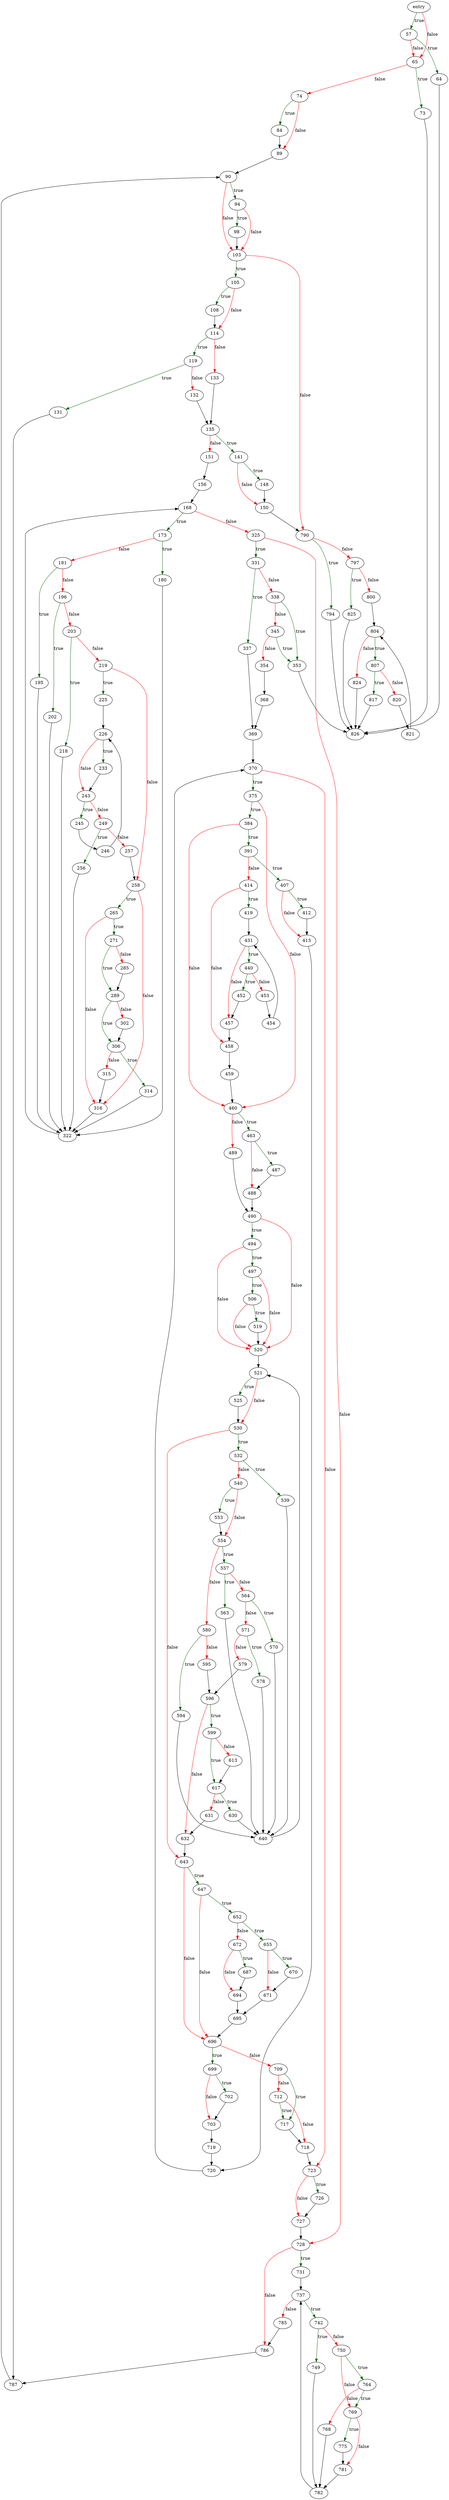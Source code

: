 digraph "wherePathSatisfiesOrderBy" {
	// Node definitions.
	7 [label=entry];
	57;
	64;
	65;
	73;
	74;
	84;
	89;
	90;
	94;
	98;
	103;
	105;
	108;
	114;
	119;
	131;
	132;
	133;
	135;
	141;
	148;
	150;
	151;
	156;
	168;
	173;
	180;
	181;
	195;
	196;
	202;
	203;
	218;
	219;
	225;
	226;
	233;
	243;
	245;
	246;
	249;
	256;
	257;
	258;
	265;
	271;
	285;
	289;
	302;
	306;
	314;
	315;
	316;
	322;
	325;
	331;
	337;
	338;
	345;
	353;
	354;
	368;
	369;
	370;
	375;
	384;
	391;
	407;
	412;
	413;
	414;
	419;
	431;
	440;
	452;
	453;
	454;
	457;
	458;
	459;
	460;
	463;
	487;
	488;
	489;
	490;
	494;
	497;
	506;
	519;
	520;
	521;
	525;
	530;
	532;
	539;
	540;
	553;
	554;
	557;
	563;
	564;
	570;
	571;
	578;
	579;
	580;
	594;
	595;
	596;
	599;
	613;
	617;
	630;
	631;
	632;
	640;
	643;
	647;
	652;
	655;
	670;
	671;
	672;
	687;
	694;
	695;
	696;
	699;
	702;
	703;
	709;
	712;
	717;
	718;
	719;
	720;
	723;
	726;
	727;
	728;
	731;
	737;
	742;
	749;
	750;
	764;
	768;
	769;
	775;
	781;
	782;
	785;
	786;
	787;
	790;
	794;
	797;
	800;
	804;
	807;
	817;
	820;
	821;
	824;
	825;
	826;

	// Edge definitions.
	7 -> 57 [
		color=darkgreen
		label=true
	];
	7 -> 65 [
		color=red
		label=false
	];
	57 -> 64 [
		color=darkgreen
		label=true
	];
	57 -> 65 [
		color=red
		label=false
	];
	64 -> 826;
	65 -> 73 [
		color=darkgreen
		label=true
	];
	65 -> 74 [
		color=red
		label=false
	];
	73 -> 826;
	74 -> 84 [
		color=darkgreen
		label=true
	];
	74 -> 89 [
		color=red
		label=false
	];
	84 -> 89;
	89 -> 90;
	90 -> 94 [
		color=darkgreen
		label=true
	];
	90 -> 103 [
		color=red
		label=false
	];
	94 -> 98 [
		color=darkgreen
		label=true
	];
	94 -> 103 [
		color=red
		label=false
	];
	98 -> 103;
	103 -> 105 [
		color=darkgreen
		label=true
	];
	103 -> 790 [
		color=red
		label=false
	];
	105 -> 108 [
		color=darkgreen
		label=true
	];
	105 -> 114 [
		color=red
		label=false
	];
	108 -> 114;
	114 -> 119 [
		color=darkgreen
		label=true
	];
	114 -> 133 [
		color=red
		label=false
	];
	119 -> 131 [
		color=darkgreen
		label=true
	];
	119 -> 132 [
		color=red
		label=false
	];
	131 -> 787;
	132 -> 135;
	133 -> 135;
	135 -> 141 [
		color=darkgreen
		label=true
	];
	135 -> 151 [
		color=red
		label=false
	];
	141 -> 148 [
		color=darkgreen
		label=true
	];
	141 -> 150 [
		color=red
		label=false
	];
	148 -> 150;
	150 -> 790;
	151 -> 156;
	156 -> 168;
	168 -> 173 [
		color=darkgreen
		label=true
	];
	168 -> 325 [
		color=red
		label=false
	];
	173 -> 180 [
		color=darkgreen
		label=true
	];
	173 -> 181 [
		color=red
		label=false
	];
	180 -> 322;
	181 -> 195 [
		color=darkgreen
		label=true
	];
	181 -> 196 [
		color=red
		label=false
	];
	195 -> 322;
	196 -> 202 [
		color=darkgreen
		label=true
	];
	196 -> 203 [
		color=red
		label=false
	];
	202 -> 322;
	203 -> 218 [
		color=darkgreen
		label=true
	];
	203 -> 219 [
		color=red
		label=false
	];
	218 -> 322;
	219 -> 225 [
		color=darkgreen
		label=true
	];
	219 -> 258 [
		color=red
		label=false
	];
	225 -> 226;
	226 -> 233 [
		color=darkgreen
		label=true
	];
	226 -> 243 [
		color=red
		label=false
	];
	233 -> 243;
	243 -> 245 [
		color=darkgreen
		label=true
	];
	243 -> 249 [
		color=red
		label=false
	];
	245 -> 246;
	246 -> 226;
	249 -> 256 [
		color=darkgreen
		label=true
	];
	249 -> 257 [
		color=red
		label=false
	];
	256 -> 322;
	257 -> 258;
	258 -> 265 [
		color=darkgreen
		label=true
	];
	258 -> 316 [
		color=red
		label=false
	];
	265 -> 271 [
		color=darkgreen
		label=true
	];
	265 -> 316 [
		color=red
		label=false
	];
	271 -> 285 [
		color=red
		label=false
	];
	271 -> 289 [
		color=darkgreen
		label=true
	];
	285 -> 289;
	289 -> 302 [
		color=red
		label=false
	];
	289 -> 306 [
		color=darkgreen
		label=true
	];
	302 -> 306;
	306 -> 314 [
		color=darkgreen
		label=true
	];
	306 -> 315 [
		color=red
		label=false
	];
	314 -> 322;
	315 -> 316;
	316 -> 322;
	322 -> 168;
	325 -> 331 [
		color=darkgreen
		label=true
	];
	325 -> 728 [
		color=red
		label=false
	];
	331 -> 337 [
		color=darkgreen
		label=true
	];
	331 -> 338 [
		color=red
		label=false
	];
	337 -> 369;
	338 -> 345 [
		color=red
		label=false
	];
	338 -> 353 [
		color=darkgreen
		label=true
	];
	345 -> 353 [
		color=darkgreen
		label=true
	];
	345 -> 354 [
		color=red
		label=false
	];
	353 -> 826;
	354 -> 368;
	368 -> 369;
	369 -> 370;
	370 -> 375 [
		color=darkgreen
		label=true
	];
	370 -> 723 [
		color=red
		label=false
	];
	375 -> 384 [
		color=darkgreen
		label=true
	];
	375 -> 460 [
		color=red
		label=false
	];
	384 -> 391 [
		color=darkgreen
		label=true
	];
	384 -> 460 [
		color=red
		label=false
	];
	391 -> 407 [
		color=darkgreen
		label=true
	];
	391 -> 414 [
		color=red
		label=false
	];
	407 -> 412 [
		color=darkgreen
		label=true
	];
	407 -> 413 [
		color=red
		label=false
	];
	412 -> 413;
	413 -> 720;
	414 -> 419 [
		color=darkgreen
		label=true
	];
	414 -> 458 [
		color=red
		label=false
	];
	419 -> 431;
	431 -> 440 [
		color=darkgreen
		label=true
	];
	431 -> 457 [
		color=red
		label=false
	];
	440 -> 452 [
		color=darkgreen
		label=true
	];
	440 -> 453 [
		color=red
		label=false
	];
	452 -> 457;
	453 -> 454;
	454 -> 431;
	457 -> 458;
	458 -> 459;
	459 -> 460;
	460 -> 463 [
		color=darkgreen
		label=true
	];
	460 -> 489 [
		color=red
		label=false
	];
	463 -> 487 [
		color=darkgreen
		label=true
	];
	463 -> 488 [
		color=red
		label=false
	];
	487 -> 488;
	488 -> 490;
	489 -> 490;
	490 -> 494 [
		color=darkgreen
		label=true
	];
	490 -> 520 [
		color=red
		label=false
	];
	494 -> 497 [
		color=darkgreen
		label=true
	];
	494 -> 520 [
		color=red
		label=false
	];
	497 -> 506 [
		color=darkgreen
		label=true
	];
	497 -> 520 [
		color=red
		label=false
	];
	506 -> 519 [
		color=darkgreen
		label=true
	];
	506 -> 520 [
		color=red
		label=false
	];
	519 -> 520;
	520 -> 521;
	521 -> 525 [
		color=darkgreen
		label=true
	];
	521 -> 530 [
		color=red
		label=false
	];
	525 -> 530;
	530 -> 532 [
		color=darkgreen
		label=true
	];
	530 -> 643 [
		color=red
		label=false
	];
	532 -> 539 [
		color=darkgreen
		label=true
	];
	532 -> 540 [
		color=red
		label=false
	];
	539 -> 640;
	540 -> 553 [
		color=darkgreen
		label=true
	];
	540 -> 554 [
		color=red
		label=false
	];
	553 -> 554;
	554 -> 557 [
		color=darkgreen
		label=true
	];
	554 -> 580 [
		color=red
		label=false
	];
	557 -> 563 [
		color=darkgreen
		label=true
	];
	557 -> 564 [
		color=red
		label=false
	];
	563 -> 640;
	564 -> 570 [
		color=darkgreen
		label=true
	];
	564 -> 571 [
		color=red
		label=false
	];
	570 -> 640;
	571 -> 578 [
		color=darkgreen
		label=true
	];
	571 -> 579 [
		color=red
		label=false
	];
	578 -> 640;
	579 -> 596;
	580 -> 594 [
		color=darkgreen
		label=true
	];
	580 -> 595 [
		color=red
		label=false
	];
	594 -> 640;
	595 -> 596;
	596 -> 599 [
		color=darkgreen
		label=true
	];
	596 -> 632 [
		color=red
		label=false
	];
	599 -> 613 [
		color=red
		label=false
	];
	599 -> 617 [
		color=darkgreen
		label=true
	];
	613 -> 617;
	617 -> 630 [
		color=darkgreen
		label=true
	];
	617 -> 631 [
		color=red
		label=false
	];
	630 -> 640;
	631 -> 632;
	632 -> 643;
	640 -> 521;
	643 -> 647 [
		color=darkgreen
		label=true
	];
	643 -> 696 [
		color=red
		label=false
	];
	647 -> 652 [
		color=darkgreen
		label=true
	];
	647 -> 696 [
		color=red
		label=false
	];
	652 -> 655 [
		color=darkgreen
		label=true
	];
	652 -> 672 [
		color=red
		label=false
	];
	655 -> 670 [
		color=darkgreen
		label=true
	];
	655 -> 671 [
		color=red
		label=false
	];
	670 -> 671;
	671 -> 695;
	672 -> 687 [
		color=darkgreen
		label=true
	];
	672 -> 694 [
		color=red
		label=false
	];
	687 -> 694;
	694 -> 695;
	695 -> 696;
	696 -> 699 [
		color=darkgreen
		label=true
	];
	696 -> 709 [
		color=red
		label=false
	];
	699 -> 702 [
		color=darkgreen
		label=true
	];
	699 -> 703 [
		color=red
		label=false
	];
	702 -> 703;
	703 -> 719;
	709 -> 712 [
		color=red
		label=false
	];
	709 -> 717 [
		color=darkgreen
		label=true
	];
	712 -> 717 [
		color=darkgreen
		label=true
	];
	712 -> 718 [
		color=red
		label=false
	];
	717 -> 718;
	718 -> 723;
	719 -> 720;
	720 -> 370;
	723 -> 726 [
		color=darkgreen
		label=true
	];
	723 -> 727 [
		color=red
		label=false
	];
	726 -> 727;
	727 -> 728;
	728 -> 731 [
		color=darkgreen
		label=true
	];
	728 -> 786 [
		color=red
		label=false
	];
	731 -> 737;
	737 -> 742 [
		color=darkgreen
		label=true
	];
	737 -> 785 [
		color=red
		label=false
	];
	742 -> 749 [
		color=darkgreen
		label=true
	];
	742 -> 750 [
		color=red
		label=false
	];
	749 -> 782;
	750 -> 764 [
		color=darkgreen
		label=true
	];
	750 -> 769 [
		color=red
		label=false
	];
	764 -> 768 [
		color=red
		label=false
	];
	764 -> 769 [
		color=darkgreen
		label=true
	];
	768 -> 782;
	769 -> 775 [
		color=darkgreen
		label=true
	];
	769 -> 781 [
		color=red
		label=false
	];
	775 -> 781;
	781 -> 782;
	782 -> 737;
	785 -> 786;
	786 -> 787;
	787 -> 90;
	790 -> 794 [
		color=darkgreen
		label=true
	];
	790 -> 797 [
		color=red
		label=false
	];
	794 -> 826;
	797 -> 800 [
		color=red
		label=false
	];
	797 -> 825 [
		color=darkgreen
		label=true
	];
	800 -> 804;
	804 -> 807 [
		color=darkgreen
		label=true
	];
	804 -> 824 [
		color=red
		label=false
	];
	807 -> 817 [
		color=darkgreen
		label=true
	];
	807 -> 820 [
		color=red
		label=false
	];
	817 -> 826;
	820 -> 821;
	821 -> 804;
	824 -> 826;
	825 -> 826;
}